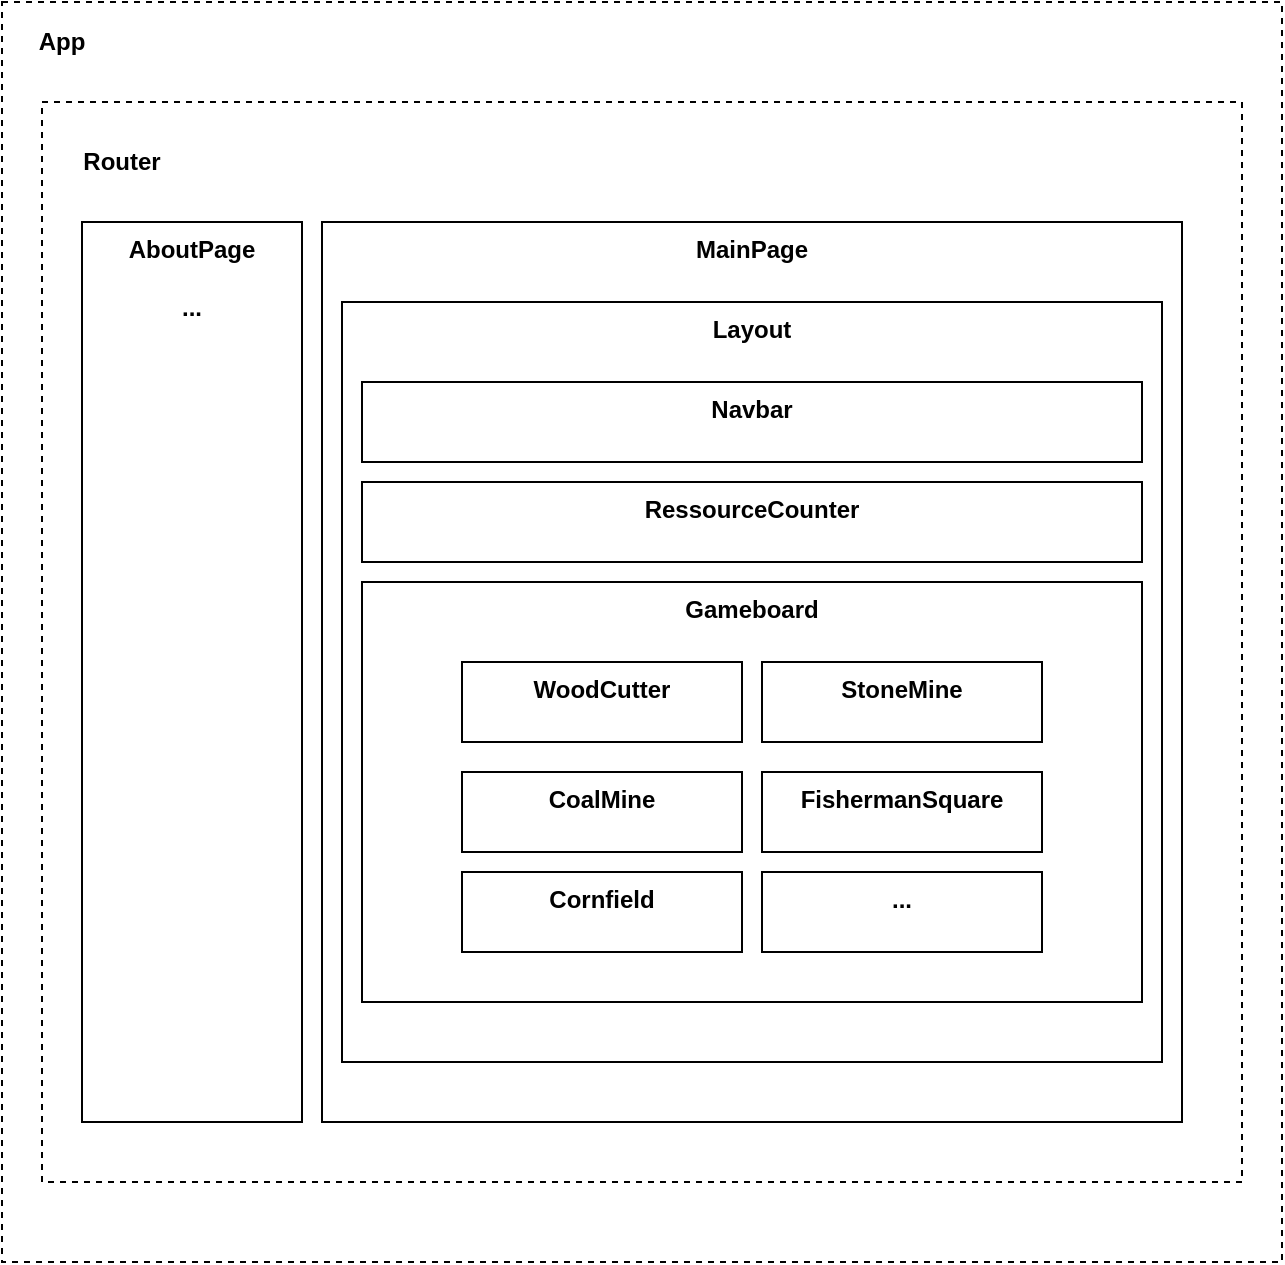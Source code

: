 <mxfile version="14.5.1" type="device"><diagram id="pkausoC8MdHzixZKb3Vo" name="Seite-1"><mxGraphModel dx="786" dy="1220" grid="1" gridSize="10" guides="1" tooltips="1" connect="1" arrows="1" fold="1" page="1" pageScale="1" pageWidth="827" pageHeight="1169" math="0" shadow="0"><root><mxCell id="0"/><mxCell id="1" parent="0"/><mxCell id="GAmRloVHHq9kv4eQ-BHc-2" value="" style="rounded=0;whiteSpace=wrap;html=1;dashed=1;" vertex="1" parent="1"><mxGeometry x="94" y="40" width="640" height="630" as="geometry"/></mxCell><mxCell id="GAmRloVHHq9kv4eQ-BHc-3" value="App" style="text;html=1;strokeColor=none;fillColor=none;align=center;verticalAlign=middle;whiteSpace=wrap;rounded=0;dashed=1;fontStyle=1" vertex="1" parent="1"><mxGeometry x="104" y="50" width="40" height="20" as="geometry"/></mxCell><mxCell id="GAmRloVHHq9kv4eQ-BHc-4" value="" style="rounded=0;whiteSpace=wrap;html=1;dashed=1;" vertex="1" parent="1"><mxGeometry x="114" y="90" width="600" height="540" as="geometry"/></mxCell><mxCell id="GAmRloVHHq9kv4eQ-BHc-5" value="Router" style="text;html=1;strokeColor=none;fillColor=none;align=center;verticalAlign=middle;whiteSpace=wrap;rounded=0;dashed=1;fontStyle=1" vertex="1" parent="1"><mxGeometry x="134" y="110" width="40" height="20" as="geometry"/></mxCell><mxCell id="GAmRloVHHq9kv4eQ-BHc-7" value="MainPage" style="rounded=0;whiteSpace=wrap;html=1;fontStyle=1;verticalAlign=top;" vertex="1" parent="1"><mxGeometry x="254" y="150" width="430" height="450" as="geometry"/></mxCell><mxCell id="GAmRloVHHq9kv4eQ-BHc-8" value="AboutPage&lt;br&gt;&lt;br&gt;..." style="rounded=0;whiteSpace=wrap;html=1;fontStyle=1;verticalAlign=top;" vertex="1" parent="1"><mxGeometry x="134" y="150" width="110" height="450" as="geometry"/></mxCell><mxCell id="GAmRloVHHq9kv4eQ-BHc-13" value="Layout" style="rounded=0;whiteSpace=wrap;html=1;fontStyle=1;verticalAlign=top;" vertex="1" parent="1"><mxGeometry x="264" y="190" width="410" height="380" as="geometry"/></mxCell><mxCell id="GAmRloVHHq9kv4eQ-BHc-14" value="Navbar" style="rounded=0;whiteSpace=wrap;html=1;fontStyle=1;verticalAlign=top;" vertex="1" parent="1"><mxGeometry x="274" y="230" width="390" height="40" as="geometry"/></mxCell><mxCell id="GAmRloVHHq9kv4eQ-BHc-15" value="RessourceCounter" style="rounded=0;whiteSpace=wrap;html=1;fontStyle=1;verticalAlign=top;" vertex="1" parent="1"><mxGeometry x="274" y="280" width="390" height="40" as="geometry"/></mxCell><mxCell id="GAmRloVHHq9kv4eQ-BHc-16" value="Gameboard" style="rounded=0;whiteSpace=wrap;html=1;fontStyle=1;verticalAlign=top;" vertex="1" parent="1"><mxGeometry x="274" y="330" width="390" height="210" as="geometry"/></mxCell><mxCell id="GAmRloVHHq9kv4eQ-BHc-17" value="WoodCutter" style="rounded=0;whiteSpace=wrap;html=1;fontStyle=1;verticalAlign=top;" vertex="1" parent="1"><mxGeometry x="324" y="370" width="140" height="40" as="geometry"/></mxCell><mxCell id="GAmRloVHHq9kv4eQ-BHc-18" value="StoneMine" style="rounded=0;whiteSpace=wrap;html=1;fontStyle=1;verticalAlign=top;" vertex="1" parent="1"><mxGeometry x="474" y="370" width="140" height="40" as="geometry"/></mxCell><mxCell id="GAmRloVHHq9kv4eQ-BHc-19" value="CoalMine" style="rounded=0;whiteSpace=wrap;html=1;fontStyle=1;verticalAlign=top;" vertex="1" parent="1"><mxGeometry x="324" y="425" width="140" height="40" as="geometry"/></mxCell><mxCell id="GAmRloVHHq9kv4eQ-BHc-20" value="FishermanSquare" style="rounded=0;whiteSpace=wrap;html=1;fontStyle=1;verticalAlign=top;" vertex="1" parent="1"><mxGeometry x="474" y="425" width="140" height="40" as="geometry"/></mxCell><mxCell id="GAmRloVHHq9kv4eQ-BHc-21" value="Cornfield" style="rounded=0;whiteSpace=wrap;html=1;fontStyle=1;verticalAlign=top;" vertex="1" parent="1"><mxGeometry x="324" y="475" width="140" height="40" as="geometry"/></mxCell><mxCell id="GAmRloVHHq9kv4eQ-BHc-22" value="..." style="rounded=0;whiteSpace=wrap;html=1;fontStyle=1;verticalAlign=top;" vertex="1" parent="1"><mxGeometry x="474" y="475" width="140" height="40" as="geometry"/></mxCell></root></mxGraphModel></diagram></mxfile>